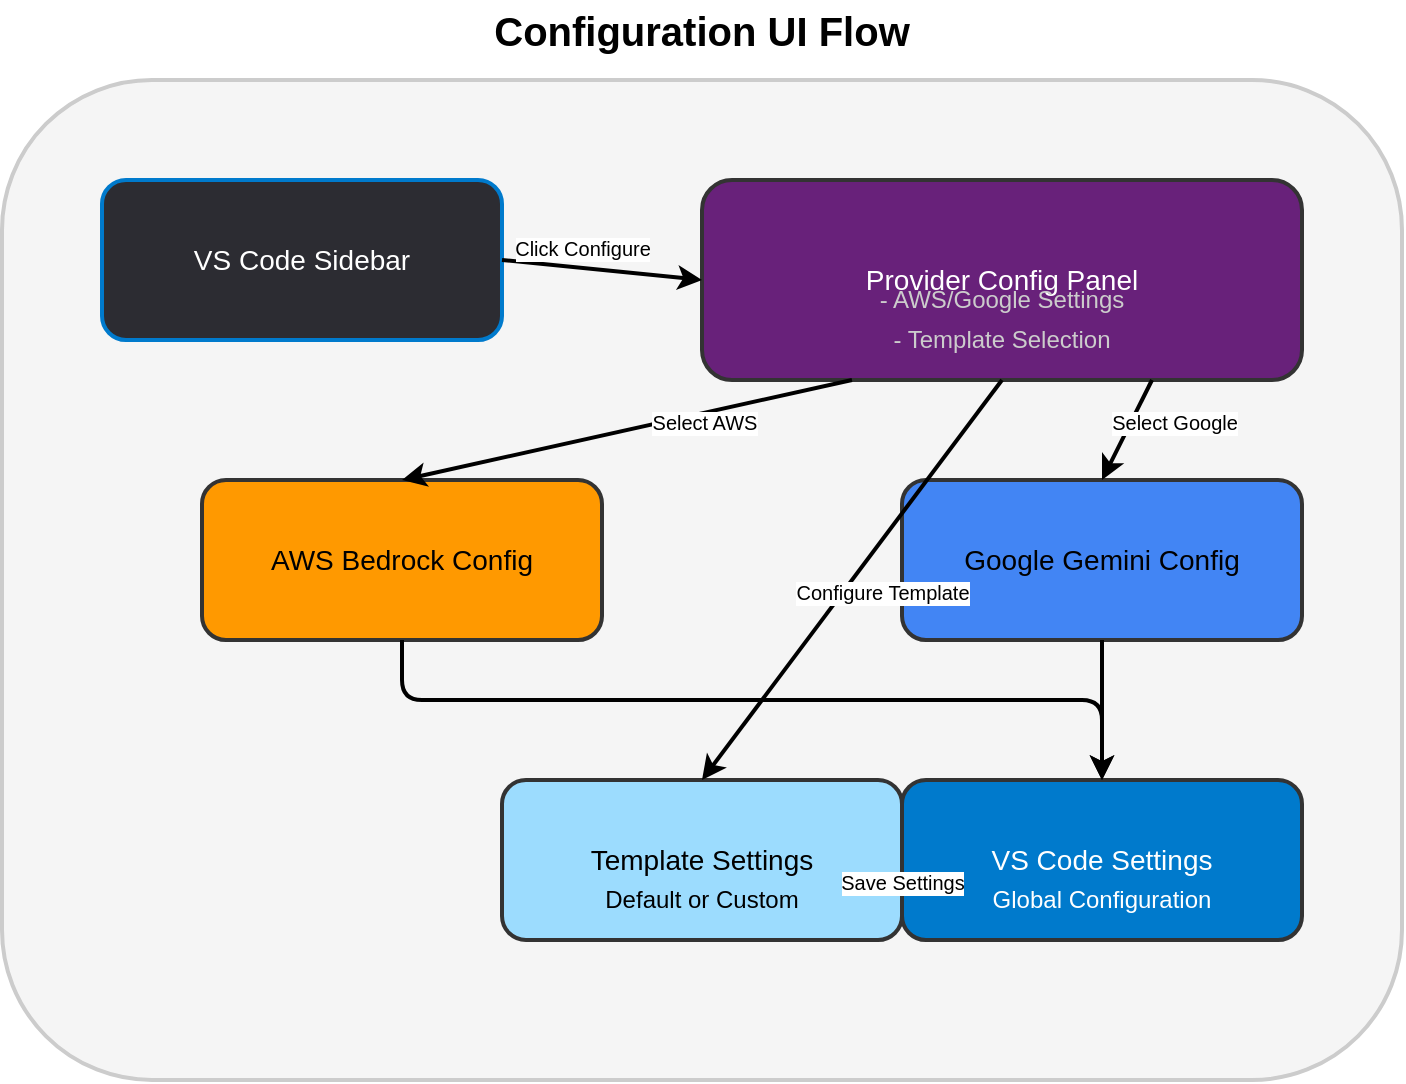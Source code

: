 <mxfile version="15.5.0" type="device">
  <diagram id="configuration-ui-flow" name="Configuration UI Flow">
    <mxGraphModel dx="1298" dy="834" grid="1" gridSize="10" guides="1" tooltips="1" connect="1" arrows="1" fold="1" page="1" pageScale="1" pageWidth="850" pageHeight="1100" math="0" shadow="0">
      <root>
        <mxCell id="0" />
        <mxCell id="1" parent="0" />
        <!-- Main background -->
        <mxCell id="2" value="" style="rounded=1;whiteSpace=wrap;html=1;fillColor=#F5F5F5;strokeColor=#CCCCCC;strokeWidth=2;" vertex="1" parent="1">
          <mxGeometry x="50" y="50" width="700" height="500" as="geometry" />
        </mxCell>
        <mxCell id="3" value="Configuration UI Flow" style="text;html=1;strokeColor=none;fillColor=none;align=center;verticalAlign=middle;whiteSpace=wrap;rounded=0;fontSize=20;fontStyle=1;" vertex="1" parent="1">
          <mxGeometry x="250" y="10" width="300" height="30" as="geometry" />
        </mxCell>
        
        <!-- VS Code Sidebar -->
        <mxCell id="4" value="VS Code Sidebar" style="rounded=1;whiteSpace=wrap;html=1;fillColor=#2C2C32;strokeColor=#007ACC;strokeWidth=2;fontColor=#FFFFFF;fontSize=14;" vertex="1" parent="1">
          <mxGeometry x="100" y="100" width="200" height="80" as="geometry" />
        </mxCell>
        
        <!-- Provider Config Panel -->
        <mxCell id="5" value="Provider Config Panel" style="rounded=1;whiteSpace=wrap;html=1;fillColor=#68217A;strokeColor=#333333;strokeWidth=2;fontColor=#FFFFFF;fontSize=14;" vertex="1" parent="1">
          <mxGeometry x="400" y="100" width="300" height="100" as="geometry" />
        </mxCell>
        <mxCell id="6" value="- AWS/Google Settings" style="text;html=1;strokeColor=none;fillColor=none;align=center;verticalAlign=middle;whiteSpace=wrap;rounded=0;fontSize=12;fontColor=#CCCCCC;" vertex="1" parent="1">
          <mxGeometry x="400" y="150" width="300" height="20" as="geometry" />
        </mxCell>
        <mxCell id="7" value="- Template Selection" style="text;html=1;strokeColor=none;fillColor=none;align=center;verticalAlign=middle;whiteSpace=wrap;rounded=0;fontSize=12;fontColor=#CCCCCC;" vertex="1" parent="1">
          <mxGeometry x="400" y="170" width="300" height="20" as="geometry" />
        </mxCell>
        
        <!-- Provider Specific -->
        <mxCell id="8" value="AWS Bedrock Config" style="rounded=1;whiteSpace=wrap;html=1;fillColor=#FF9900;strokeColor=#333333;strokeWidth=2;fontSize=14;" vertex="1" parent="1">
          <mxGeometry x="150" y="250" width="200" height="80" as="geometry" />
        </mxCell>
        
        <mxCell id="9" value="Google Gemini Config" style="rounded=1;whiteSpace=wrap;html=1;fillColor=#4285F4;strokeColor=#333333;strokeWidth=2;fontSize=14;" vertex="1" parent="1">
          <mxGeometry x="500" y="250" width="200" height="80" as="geometry" />
        </mxCell>
        
        <!-- Template Config -->
        <mxCell id="10" value="Template Settings" style="rounded=1;whiteSpace=wrap;html=1;fillColor=#9CDCFE;strokeColor=#333333;strokeWidth=2;fontSize=14;" vertex="1" parent="1">
          <mxGeometry x="300" y="400" width="200" height="80" as="geometry" />
        </mxCell>
        <mxCell id="11" value="Default or Custom" style="text;html=1;strokeColor=none;fillColor=none;align=center;verticalAlign=middle;whiteSpace=wrap;rounded=0;fontSize=12;" vertex="1" parent="1">
          <mxGeometry x="300" y="450" width="200" height="20" as="geometry" />
        </mxCell>
        
        <!-- VS Code Settings -->
        <mxCell id="12" value="VS Code Settings" style="rounded=1;whiteSpace=wrap;html=1;fillColor=#007ACC;strokeColor=#333333;strokeWidth=2;fontColor=#FFFFFF;fontSize=14;" vertex="1" parent="1">
          <mxGeometry x="500" y="400" width="200" height="80" as="geometry" />
        </mxCell>
        <mxCell id="13" value="Global Configuration" style="text;html=1;strokeColor=none;fillColor=none;align=center;verticalAlign=middle;whiteSpace=wrap;rounded=0;fontSize=12;fontColor=#FFFFFF;" vertex="1" parent="1">
          <mxGeometry x="500" y="450" width="200" height="20" as="geometry" />
        </mxCell>
        
        <!-- Arrows -->
        <mxCell id="14" value="" style="endArrow=classic;html=1;strokeWidth=2;exitX=1;exitY=0.5;exitDx=0;exitDy=0;entryX=0;entryY=0.5;entryDx=0;entryDy=0;" edge="1" parent="1" source="4" target="5">
          <mxGeometry width="50" height="50" relative="1" as="geometry">
            <mxPoint x="310" y="150" as="sourcePoint" />
            <mxPoint x="360" y="100" as="targetPoint" />
          </mxGeometry>
        </mxCell>
        <mxCell id="15" value="Click Configure" style="edgeLabel;html=1;align=center;verticalAlign=middle;resizable=0;points=[];fontSize=10;" vertex="1" connectable="0" parent="14">
          <mxGeometry x="-0.2" y="1" relative="1" as="geometry">
            <mxPoint y="-9" as="offset" />
          </mxGeometry>
        </mxCell>
        
        <mxCell id="16" value="" style="endArrow=classic;html=1;strokeWidth=2;exitX=0.25;exitY=1;exitDx=0;exitDy=0;entryX=0.5;entryY=0;entryDx=0;entryDy=0;" edge="1" parent="1" source="5" target="8">
          <mxGeometry width="50" height="50" relative="1" as="geometry">
            <mxPoint x="330" y="220" as="sourcePoint" />
            <mxPoint x="380" y="170" as="targetPoint" />
          </mxGeometry>
        </mxCell>
        <mxCell id="17" value="Select AWS" style="edgeLabel;html=1;align=center;verticalAlign=middle;resizable=0;points=[];fontSize=10;" vertex="1" connectable="0" parent="16">
          <mxGeometry x="-0.2" y="1" relative="1" as="geometry">
            <mxPoint x="15" as="offset" />
          </mxGeometry>
        </mxCell>
        
        <mxCell id="18" value="" style="endArrow=classic;html=1;strokeWidth=2;exitX=0.75;exitY=1;exitDx=0;exitDy=0;entryX=0.5;entryY=0;entryDx=0;entryDy=0;" edge="1" parent="1" source="5" target="9">
          <mxGeometry width="50" height="50" relative="1" as="geometry">
            <mxPoint x="480" y="210" as="sourcePoint" />
            <mxPoint x="530" y="160" as="targetPoint" />
          </mxGeometry>
        </mxCell>
        <mxCell id="19" value="Select Google" style="edgeLabel;html=1;align=center;verticalAlign=middle;resizable=0;points=[];fontSize=10;" vertex="1" connectable="0" parent="18">
          <mxGeometry x="-0.2" y="1" relative="1" as="geometry">
            <mxPoint x="20" as="offset" />
          </mxGeometry>
        </mxCell>
        
        <mxCell id="20" value="" style="endArrow=classic;html=1;strokeWidth=2;exitX=0.5;exitY=1;exitDx=0;exitDy=0;entryX=0.5;entryY=0;entryDx=0;entryDy=0;" edge="1" parent="1" source="5" target="10">
          <mxGeometry width="50" height="50" relative="1" as="geometry">
            <mxPoint x="450" y="280" as="sourcePoint" />
            <mxPoint x="500" y="230" as="targetPoint" />
          </mxGeometry>
        </mxCell>
        <mxCell id="21" value="Configure Template" style="edgeLabel;html=1;align=center;verticalAlign=middle;resizable=0;points=[];fontSize=10;" vertex="1" connectable="0" parent="20">
          <mxGeometry x="-0.2" y="1" relative="1" as="geometry">
            <mxPoint x="-1" y="25" as="offset" />
          </mxGeometry>
        </mxCell>
        
        <mxCell id="22" value="" style="endArrow=classic;html=1;strokeWidth=2;exitX=0.5;exitY=1;exitDx=0;exitDy=0;entryX=0.5;entryY=0;entryDx=0;entryDy=0;" edge="1" parent="1" source="8" target="12">
          <mxGeometry width="50" height="50" relative="1" as="geometry">
            <mxPoint x="250" y="340" as="sourcePoint" />
            <mxPoint x="430" y="410" as="targetPoint" />
            <Array as="points">
              <mxPoint x="250" y="360" />
              <mxPoint x="600" y="360" />
            </Array>
          </mxGeometry>
        </mxCell>
        
        <mxCell id="23" value="" style="endArrow=classic;html=1;strokeWidth=2;exitX=0.5;exitY=1;exitDx=0;exitDy=0;entryX=0.5;entryY=0;entryDx=0;entryDy=0;" edge="1" parent="1" source="9" target="12">
          <mxGeometry width="50" height="50" relative="1" as="geometry">
            <mxPoint x="600" y="340" as="sourcePoint" />
            <mxPoint x="650" y="290" as="targetPoint" />
          </mxGeometry>
        </mxCell>
        
        <mxCell id="24" value="" style="endArrow=classic;html=1;strokeWidth=2;exitX=1;exitY=0.5;exitDx=0;exitDy=0;entryX=0;entryY=0.5;entryDx=0;entryDy=0;" edge="1" parent="1" source="10" target="12">
          <mxGeometry width="50" height="50" relative="1" as="geometry">
            <mxPoint x="510" y="450" as="sourcePoint" />
            <mxPoint x="560" y="400" as="targetPoint" />
          </mxGeometry>
        </mxCell>
        <mxCell id="25" value="Save Settings" style="edgeLabel;html=1;align=center;verticalAlign=middle;resizable=0;points=[];fontSize=10;" vertex="1" connectable="0" parent="24">
          <mxGeometry x="-0.2" y="1" relative="1" as="geometry">
            <mxPoint y="11" as="offset" />
          </mxGeometry>
        </mxCell>
      </root>
    </mxGraphModel>
  </diagram>
</mxfile> 